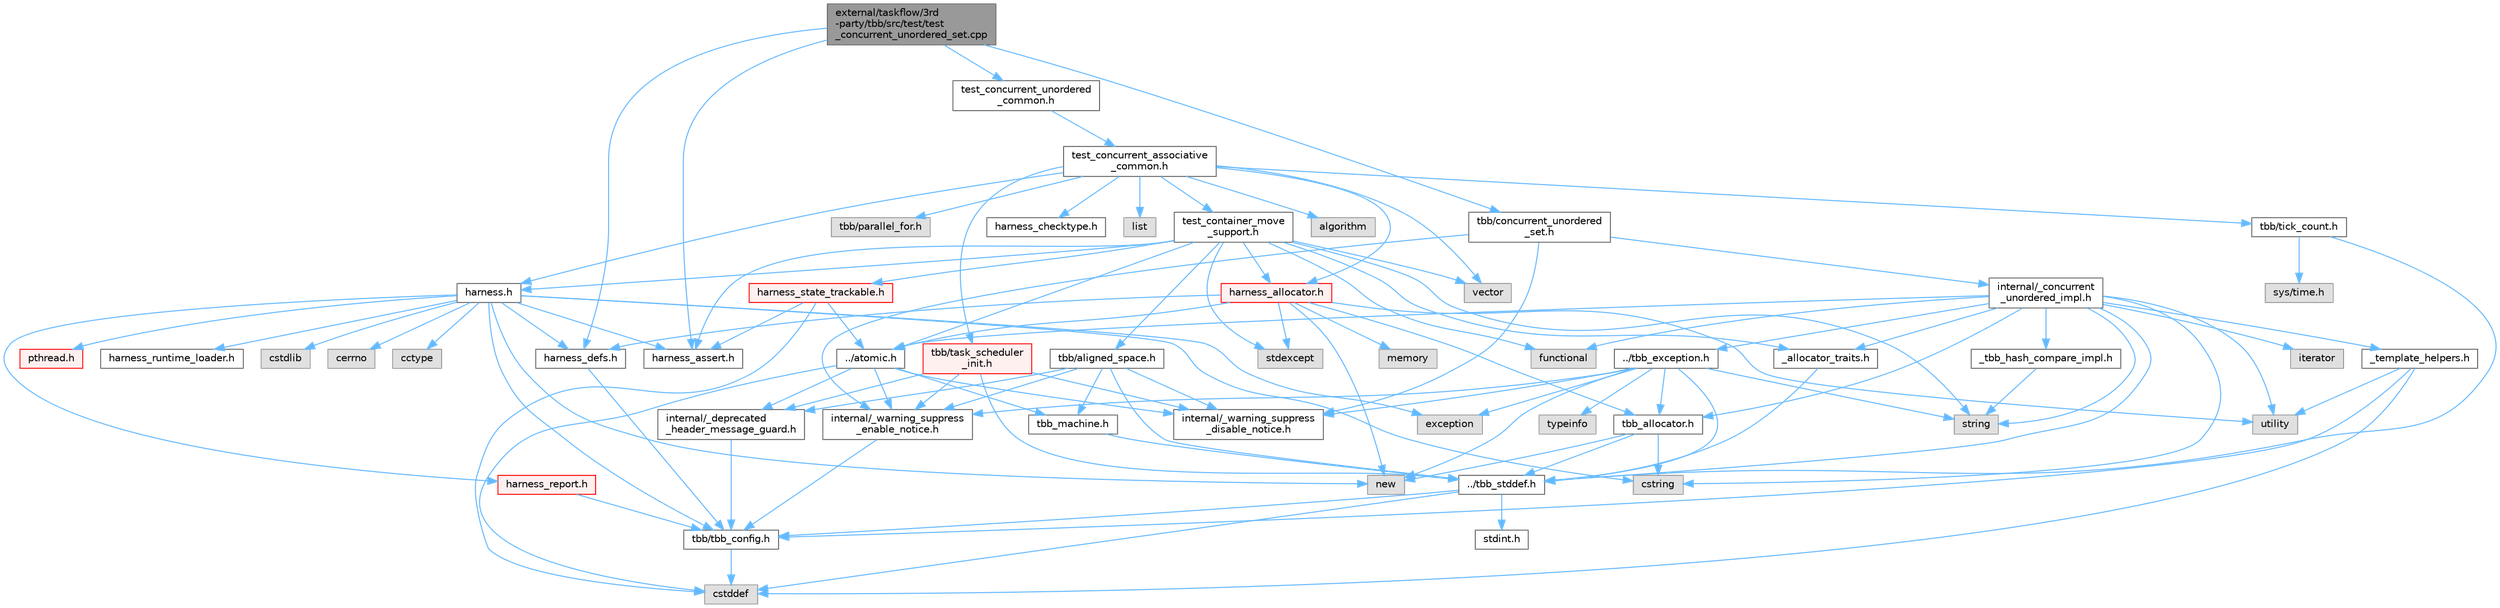 digraph "external/taskflow/3rd-party/tbb/src/test/test_concurrent_unordered_set.cpp"
{
 // LATEX_PDF_SIZE
  bgcolor="transparent";
  edge [fontname=Helvetica,fontsize=10,labelfontname=Helvetica,labelfontsize=10];
  node [fontname=Helvetica,fontsize=10,shape=box,height=0.2,width=0.4];
  Node1 [id="Node000001",label="external/taskflow/3rd\l-party/tbb/src/test/test\l_concurrent_unordered_set.cpp",height=0.2,width=0.4,color="gray40", fillcolor="grey60", style="filled", fontcolor="black",tooltip=" "];
  Node1 -> Node2 [id="edge1_Node000001_Node000002",color="steelblue1",style="solid",tooltip=" "];
  Node2 [id="Node000002",label="harness_defs.h",height=0.2,width=0.4,color="grey40", fillcolor="white", style="filled",URL="$harness__defs_8h.html",tooltip=" "];
  Node2 -> Node3 [id="edge2_Node000002_Node000003",color="steelblue1",style="solid",tooltip=" "];
  Node3 [id="Node000003",label="tbb/tbb_config.h",height=0.2,width=0.4,color="grey40", fillcolor="white", style="filled",URL="$tbb__config_8h.html",tooltip=" "];
  Node3 -> Node4 [id="edge3_Node000003_Node000004",color="steelblue1",style="solid",tooltip=" "];
  Node4 [id="Node000004",label="cstddef",height=0.2,width=0.4,color="grey60", fillcolor="#E0E0E0", style="filled",tooltip=" "];
  Node1 -> Node5 [id="edge4_Node000001_Node000005",color="steelblue1",style="solid",tooltip=" "];
  Node5 [id="Node000005",label="tbb/concurrent_unordered\l_set.h",height=0.2,width=0.4,color="grey40", fillcolor="white", style="filled",URL="$concurrent__unordered__set_8h.html",tooltip=" "];
  Node5 -> Node6 [id="edge5_Node000005_Node000006",color="steelblue1",style="solid",tooltip=" "];
  Node6 [id="Node000006",label="internal/_warning_suppress\l_enable_notice.h",height=0.2,width=0.4,color="grey40", fillcolor="white", style="filled",URL="$__warning__suppress__enable__notice_8h.html",tooltip=" "];
  Node6 -> Node3 [id="edge6_Node000006_Node000003",color="steelblue1",style="solid",tooltip=" "];
  Node5 -> Node7 [id="edge7_Node000005_Node000007",color="steelblue1",style="solid",tooltip=" "];
  Node7 [id="Node000007",label="internal/_concurrent\l_unordered_impl.h",height=0.2,width=0.4,color="grey40", fillcolor="white", style="filled",URL="$__concurrent__unordered__impl_8h.html",tooltip=" "];
  Node7 -> Node8 [id="edge8_Node000007_Node000008",color="steelblue1",style="solid",tooltip=" "];
  Node8 [id="Node000008",label="../tbb_stddef.h",height=0.2,width=0.4,color="grey40", fillcolor="white", style="filled",URL="$tbb__stddef_8h.html",tooltip=" "];
  Node8 -> Node3 [id="edge9_Node000008_Node000003",color="steelblue1",style="solid",tooltip=" "];
  Node8 -> Node4 [id="edge10_Node000008_Node000004",color="steelblue1",style="solid",tooltip=" "];
  Node8 -> Node9 [id="edge11_Node000008_Node000009",color="steelblue1",style="solid",tooltip=" "];
  Node9 [id="Node000009",label="stdint.h",height=0.2,width=0.4,color="grey40", fillcolor="white", style="filled",URL="$stdint_8h.html",tooltip=" "];
  Node7 -> Node10 [id="edge12_Node000007_Node000010",color="steelblue1",style="solid",tooltip=" "];
  Node10 [id="Node000010",label="iterator",height=0.2,width=0.4,color="grey60", fillcolor="#E0E0E0", style="filled",tooltip=" "];
  Node7 -> Node11 [id="edge13_Node000007_Node000011",color="steelblue1",style="solid",tooltip=" "];
  Node11 [id="Node000011",label="utility",height=0.2,width=0.4,color="grey60", fillcolor="#E0E0E0", style="filled",tooltip=" "];
  Node7 -> Node12 [id="edge14_Node000007_Node000012",color="steelblue1",style="solid",tooltip=" "];
  Node12 [id="Node000012",label="functional",height=0.2,width=0.4,color="grey60", fillcolor="#E0E0E0", style="filled",tooltip=" "];
  Node7 -> Node13 [id="edge15_Node000007_Node000013",color="steelblue1",style="solid",tooltip=" "];
  Node13 [id="Node000013",label="string",height=0.2,width=0.4,color="grey60", fillcolor="#E0E0E0", style="filled",tooltip=" "];
  Node7 -> Node14 [id="edge16_Node000007_Node000014",color="steelblue1",style="solid",tooltip=" "];
  Node14 [id="Node000014",label="cstring",height=0.2,width=0.4,color="grey60", fillcolor="#E0E0E0", style="filled",tooltip=" "];
  Node7 -> Node15 [id="edge17_Node000007_Node000015",color="steelblue1",style="solid",tooltip=" "];
  Node15 [id="Node000015",label="../atomic.h",height=0.2,width=0.4,color="grey40", fillcolor="white", style="filled",URL="$external_2taskflow_23rd-party_2tbb_2include_2tbb_2atomic_8h.html",tooltip=" "];
  Node15 -> Node16 [id="edge18_Node000015_Node000016",color="steelblue1",style="solid",tooltip=" "];
  Node16 [id="Node000016",label="internal/_deprecated\l_header_message_guard.h",height=0.2,width=0.4,color="grey40", fillcolor="white", style="filled",URL="$__deprecated__header__message__guard_8h.html",tooltip=" "];
  Node16 -> Node3 [id="edge19_Node000016_Node000003",color="steelblue1",style="solid",tooltip=" "];
  Node15 -> Node6 [id="edge20_Node000015_Node000006",color="steelblue1",style="solid",tooltip=" "];
  Node15 -> Node4 [id="edge21_Node000015_Node000004",color="steelblue1",style="solid",tooltip=" "];
  Node15 -> Node17 [id="edge22_Node000015_Node000017",color="steelblue1",style="solid",tooltip=" "];
  Node17 [id="Node000017",label="tbb_machine.h",height=0.2,width=0.4,color="grey40", fillcolor="white", style="filled",URL="$tbb__machine_8h.html",tooltip=" "];
  Node17 -> Node8 [id="edge23_Node000017_Node000008",color="steelblue1",style="solid",tooltip=" "];
  Node15 -> Node18 [id="edge24_Node000015_Node000018",color="steelblue1",style="solid",tooltip=" "];
  Node18 [id="Node000018",label="internal/_warning_suppress\l_disable_notice.h",height=0.2,width=0.4,color="grey40", fillcolor="white", style="filled",URL="$__warning__suppress__disable__notice_8h.html",tooltip=" "];
  Node7 -> Node19 [id="edge25_Node000007_Node000019",color="steelblue1",style="solid",tooltip=" "];
  Node19 [id="Node000019",label="../tbb_exception.h",height=0.2,width=0.4,color="grey40", fillcolor="white", style="filled",URL="$tbb__exception_8h.html",tooltip=" "];
  Node19 -> Node6 [id="edge26_Node000019_Node000006",color="steelblue1",style="solid",tooltip=" "];
  Node19 -> Node8 [id="edge27_Node000019_Node000008",color="steelblue1",style="solid",tooltip=" "];
  Node19 -> Node20 [id="edge28_Node000019_Node000020",color="steelblue1",style="solid",tooltip=" "];
  Node20 [id="Node000020",label="exception",height=0.2,width=0.4,color="grey60", fillcolor="#E0E0E0", style="filled",tooltip=" "];
  Node19 -> Node21 [id="edge29_Node000019_Node000021",color="steelblue1",style="solid",tooltip=" "];
  Node21 [id="Node000021",label="new",height=0.2,width=0.4,color="grey60", fillcolor="#E0E0E0", style="filled",tooltip=" "];
  Node19 -> Node13 [id="edge30_Node000019_Node000013",color="steelblue1",style="solid",tooltip=" "];
  Node19 -> Node22 [id="edge31_Node000019_Node000022",color="steelblue1",style="solid",tooltip=" "];
  Node22 [id="Node000022",label="tbb_allocator.h",height=0.2,width=0.4,color="grey40", fillcolor="white", style="filled",URL="$tbb__allocator_8h.html",tooltip=" "];
  Node22 -> Node8 [id="edge32_Node000022_Node000008",color="steelblue1",style="solid",tooltip=" "];
  Node22 -> Node21 [id="edge33_Node000022_Node000021",color="steelblue1",style="solid",tooltip=" "];
  Node22 -> Node14 [id="edge34_Node000022_Node000014",color="steelblue1",style="solid",tooltip=" "];
  Node19 -> Node23 [id="edge35_Node000019_Node000023",color="steelblue1",style="solid",tooltip=" "];
  Node23 [id="Node000023",label="typeinfo",height=0.2,width=0.4,color="grey60", fillcolor="#E0E0E0", style="filled",tooltip=" "];
  Node19 -> Node18 [id="edge36_Node000019_Node000018",color="steelblue1",style="solid",tooltip=" "];
  Node7 -> Node22 [id="edge37_Node000007_Node000022",color="steelblue1",style="solid",tooltip=" "];
  Node7 -> Node24 [id="edge38_Node000007_Node000024",color="steelblue1",style="solid",tooltip=" "];
  Node24 [id="Node000024",label="_allocator_traits.h",height=0.2,width=0.4,color="grey40", fillcolor="white", style="filled",URL="$__allocator__traits_8h.html",tooltip=" "];
  Node24 -> Node8 [id="edge39_Node000024_Node000008",color="steelblue1",style="solid",tooltip=" "];
  Node7 -> Node25 [id="edge40_Node000007_Node000025",color="steelblue1",style="solid",tooltip=" "];
  Node25 [id="Node000025",label="_tbb_hash_compare_impl.h",height=0.2,width=0.4,color="grey40", fillcolor="white", style="filled",URL="$__tbb__hash__compare__impl_8h.html",tooltip=" "];
  Node25 -> Node13 [id="edge41_Node000025_Node000013",color="steelblue1",style="solid",tooltip=" "];
  Node7 -> Node26 [id="edge42_Node000007_Node000026",color="steelblue1",style="solid",tooltip=" "];
  Node26 [id="Node000026",label="_template_helpers.h",height=0.2,width=0.4,color="grey40", fillcolor="white", style="filled",URL="$__template__helpers_8h.html",tooltip=" "];
  Node26 -> Node11 [id="edge43_Node000026_Node000011",color="steelblue1",style="solid",tooltip=" "];
  Node26 -> Node4 [id="edge44_Node000026_Node000004",color="steelblue1",style="solid",tooltip=" "];
  Node26 -> Node3 [id="edge45_Node000026_Node000003",color="steelblue1",style="solid",tooltip=" "];
  Node5 -> Node18 [id="edge46_Node000005_Node000018",color="steelblue1",style="solid",tooltip=" "];
  Node1 -> Node27 [id="edge47_Node000001_Node000027",color="steelblue1",style="solid",tooltip=" "];
  Node27 [id="Node000027",label="harness_assert.h",height=0.2,width=0.4,color="grey40", fillcolor="white", style="filled",URL="$harness__assert_8h.html",tooltip=" "];
  Node1 -> Node28 [id="edge48_Node000001_Node000028",color="steelblue1",style="solid",tooltip=" "];
  Node28 [id="Node000028",label="test_concurrent_unordered\l_common.h",height=0.2,width=0.4,color="grey40", fillcolor="white", style="filled",URL="$test__concurrent__unordered__common_8h.html",tooltip=" "];
  Node28 -> Node29 [id="edge49_Node000028_Node000029",color="steelblue1",style="solid",tooltip=" "];
  Node29 [id="Node000029",label="test_concurrent_associative\l_common.h",height=0.2,width=0.4,color="grey40", fillcolor="white", style="filled",URL="$test__concurrent__associative__common_8h.html",tooltip=" "];
  Node29 -> Node30 [id="edge50_Node000029_Node000030",color="steelblue1",style="solid",tooltip=" "];
  Node30 [id="Node000030",label="tbb/parallel_for.h",height=0.2,width=0.4,color="grey60", fillcolor="#E0E0E0", style="filled",tooltip=" "];
  Node29 -> Node31 [id="edge51_Node000029_Node000031",color="steelblue1",style="solid",tooltip=" "];
  Node31 [id="Node000031",label="tbb/tick_count.h",height=0.2,width=0.4,color="grey40", fillcolor="white", style="filled",URL="$tick__count_8h.html",tooltip=" "];
  Node31 -> Node8 [id="edge52_Node000031_Node000008",color="steelblue1",style="solid",tooltip=" "];
  Node31 -> Node32 [id="edge53_Node000031_Node000032",color="steelblue1",style="solid",tooltip=" "];
  Node32 [id="Node000032",label="sys/time.h",height=0.2,width=0.4,color="grey60", fillcolor="#E0E0E0", style="filled",tooltip=" "];
  Node29 -> Node33 [id="edge54_Node000029_Node000033",color="steelblue1",style="solid",tooltip=" "];
  Node33 [id="Node000033",label="harness.h",height=0.2,width=0.4,color="grey40", fillcolor="white", style="filled",URL="$harness_8h.html",tooltip=" "];
  Node33 -> Node3 [id="edge55_Node000033_Node000003",color="steelblue1",style="solid",tooltip=" "];
  Node33 -> Node2 [id="edge56_Node000033_Node000002",color="steelblue1",style="solid",tooltip=" "];
  Node33 -> Node34 [id="edge57_Node000033_Node000034",color="steelblue1",style="solid",tooltip=" "];
  Node34 [id="Node000034",label="cstdlib",height=0.2,width=0.4,color="grey60", fillcolor="#E0E0E0", style="filled",tooltip=" "];
  Node33 -> Node14 [id="edge58_Node000033_Node000014",color="steelblue1",style="solid",tooltip=" "];
  Node33 -> Node35 [id="edge59_Node000033_Node000035",color="steelblue1",style="solid",tooltip=" "];
  Node35 [id="Node000035",label="cerrno",height=0.2,width=0.4,color="grey60", fillcolor="#E0E0E0", style="filled",tooltip=" "];
  Node33 -> Node36 [id="edge60_Node000033_Node000036",color="steelblue1",style="solid",tooltip=" "];
  Node36 [id="Node000036",label="cctype",height=0.2,width=0.4,color="grey60", fillcolor="#E0E0E0", style="filled",tooltip=" "];
  Node33 -> Node21 [id="edge61_Node000033_Node000021",color="steelblue1",style="solid",tooltip=" "];
  Node33 -> Node37 [id="edge62_Node000033_Node000037",color="steelblue1",style="solid",tooltip=" "];
  Node37 [id="Node000037",label="pthread.h",height=0.2,width=0.4,color="red", fillcolor="#FFF0F0", style="filled",URL="$pthread_8h.html",tooltip=" "];
  Node33 -> Node80 [id="edge63_Node000033_Node000080",color="steelblue1",style="solid",tooltip=" "];
  Node80 [id="Node000080",label="harness_runtime_loader.h",height=0.2,width=0.4,color="grey40", fillcolor="white", style="filled",URL="$harness__runtime__loader_8h.html",tooltip=" "];
  Node33 -> Node81 [id="edge64_Node000033_Node000081",color="steelblue1",style="solid",tooltip=" "];
  Node81 [id="Node000081",label="harness_report.h",height=0.2,width=0.4,color="red", fillcolor="#FFF0F0", style="filled",URL="$harness__report_8h.html",tooltip=" "];
  Node81 -> Node3 [id="edge65_Node000081_Node000003",color="steelblue1",style="solid",tooltip=" "];
  Node33 -> Node20 [id="edge66_Node000033_Node000020",color="steelblue1",style="solid",tooltip=" "];
  Node33 -> Node27 [id="edge67_Node000033_Node000027",color="steelblue1",style="solid",tooltip=" "];
  Node29 -> Node84 [id="edge68_Node000029_Node000084",color="steelblue1",style="solid",tooltip=" "];
  Node84 [id="Node000084",label="test_container_move\l_support.h",height=0.2,width=0.4,color="grey40", fillcolor="white", style="filled",URL="$test__container__move__support_8h.html",tooltip=" "];
  Node84 -> Node33 [id="edge69_Node000084_Node000033",color="steelblue1",style="solid",tooltip=" "];
  Node84 -> Node27 [id="edge70_Node000084_Node000027",color="steelblue1",style="solid",tooltip=" "];
  Node84 -> Node85 [id="edge71_Node000084_Node000085",color="steelblue1",style="solid",tooltip=" "];
  Node85 [id="Node000085",label="harness_allocator.h",height=0.2,width=0.4,color="red", fillcolor="#FFF0F0", style="filled",URL="$harness__allocator_8h.html",tooltip=" "];
  Node85 -> Node2 [id="edge72_Node000085_Node000002",color="steelblue1",style="solid",tooltip=" "];
  Node85 -> Node51 [id="edge73_Node000085_Node000051",color="steelblue1",style="solid",tooltip=" "];
  Node51 [id="Node000051",label="memory",height=0.2,width=0.4,color="grey60", fillcolor="#E0E0E0", style="filled",tooltip=" "];
  Node85 -> Node21 [id="edge74_Node000085_Node000021",color="steelblue1",style="solid",tooltip=" "];
  Node85 -> Node50 [id="edge75_Node000085_Node000050",color="steelblue1",style="solid",tooltip=" "];
  Node50 [id="Node000050",label="stdexcept",height=0.2,width=0.4,color="grey60", fillcolor="#E0E0E0", style="filled",tooltip=" "];
  Node85 -> Node11 [id="edge76_Node000085_Node000011",color="steelblue1",style="solid",tooltip=" "];
  Node85 -> Node15 [id="edge77_Node000085_Node000015",color="steelblue1",style="solid",tooltip=" "];
  Node85 -> Node22 [id="edge78_Node000085_Node000022",color="steelblue1",style="solid",tooltip=" "];
  Node84 -> Node86 [id="edge79_Node000084_Node000086",color="steelblue1",style="solid",tooltip=" "];
  Node86 [id="Node000086",label="harness_state_trackable.h",height=0.2,width=0.4,color="red", fillcolor="#FFF0F0", style="filled",URL="$harness__state__trackable_8h.html",tooltip=" "];
  Node86 -> Node4 [id="edge80_Node000086_Node000004",color="steelblue1",style="solid",tooltip=" "];
  Node86 -> Node15 [id="edge81_Node000086_Node000015",color="steelblue1",style="solid",tooltip=" "];
  Node86 -> Node27 [id="edge82_Node000086_Node000027",color="steelblue1",style="solid",tooltip=" "];
  Node84 -> Node15 [id="edge83_Node000084_Node000015",color="steelblue1",style="solid",tooltip=" "];
  Node84 -> Node88 [id="edge84_Node000084_Node000088",color="steelblue1",style="solid",tooltip=" "];
  Node88 [id="Node000088",label="tbb/aligned_space.h",height=0.2,width=0.4,color="grey40", fillcolor="white", style="filled",URL="$aligned__space_8h.html",tooltip=" "];
  Node88 -> Node16 [id="edge85_Node000088_Node000016",color="steelblue1",style="solid",tooltip=" "];
  Node88 -> Node6 [id="edge86_Node000088_Node000006",color="steelblue1",style="solid",tooltip=" "];
  Node88 -> Node8 [id="edge87_Node000088_Node000008",color="steelblue1",style="solid",tooltip=" "];
  Node88 -> Node17 [id="edge88_Node000088_Node000017",color="steelblue1",style="solid",tooltip=" "];
  Node88 -> Node18 [id="edge89_Node000088_Node000018",color="steelblue1",style="solid",tooltip=" "];
  Node84 -> Node24 [id="edge90_Node000084_Node000024",color="steelblue1",style="solid",tooltip=" "];
  Node84 -> Node50 [id="edge91_Node000084_Node000050",color="steelblue1",style="solid",tooltip=" "];
  Node84 -> Node13 [id="edge92_Node000084_Node000013",color="steelblue1",style="solid",tooltip=" "];
  Node84 -> Node12 [id="edge93_Node000084_Node000012",color="steelblue1",style="solid",tooltip=" "];
  Node84 -> Node89 [id="edge94_Node000084_Node000089",color="steelblue1",style="solid",tooltip=" "];
  Node89 [id="Node000089",label="vector",height=0.2,width=0.4,color="grey60", fillcolor="#E0E0E0", style="filled",tooltip=" "];
  Node29 -> Node90 [id="edge95_Node000029_Node000090",color="steelblue1",style="solid",tooltip=" "];
  Node90 [id="Node000090",label="harness_checktype.h",height=0.2,width=0.4,color="grey40", fillcolor="white", style="filled",URL="$harness__checktype_8h.html",tooltip=" "];
  Node29 -> Node85 [id="edge96_Node000029_Node000085",color="steelblue1",style="solid",tooltip=" "];
  Node29 -> Node89 [id="edge97_Node000029_Node000089",color="steelblue1",style="solid",tooltip=" "];
  Node29 -> Node91 [id="edge98_Node000029_Node000091",color="steelblue1",style="solid",tooltip=" "];
  Node91 [id="Node000091",label="list",height=0.2,width=0.4,color="grey60", fillcolor="#E0E0E0", style="filled",tooltip=" "];
  Node29 -> Node92 [id="edge99_Node000029_Node000092",color="steelblue1",style="solid",tooltip=" "];
  Node92 [id="Node000092",label="algorithm",height=0.2,width=0.4,color="grey60", fillcolor="#E0E0E0", style="filled",tooltip=" "];
  Node29 -> Node93 [id="edge100_Node000029_Node000093",color="steelblue1",style="solid",tooltip=" "];
  Node93 [id="Node000093",label="tbb/task_scheduler\l_init.h",height=0.2,width=0.4,color="red", fillcolor="#FFF0F0", style="filled",URL="$task__scheduler__init_8h.html",tooltip=" "];
  Node93 -> Node16 [id="edge101_Node000093_Node000016",color="steelblue1",style="solid",tooltip=" "];
  Node93 -> Node6 [id="edge102_Node000093_Node000006",color="steelblue1",style="solid",tooltip=" "];
  Node93 -> Node8 [id="edge103_Node000093_Node000008",color="steelblue1",style="solid",tooltip=" "];
  Node93 -> Node18 [id="edge104_Node000093_Node000018",color="steelblue1",style="solid",tooltip=" "];
}
